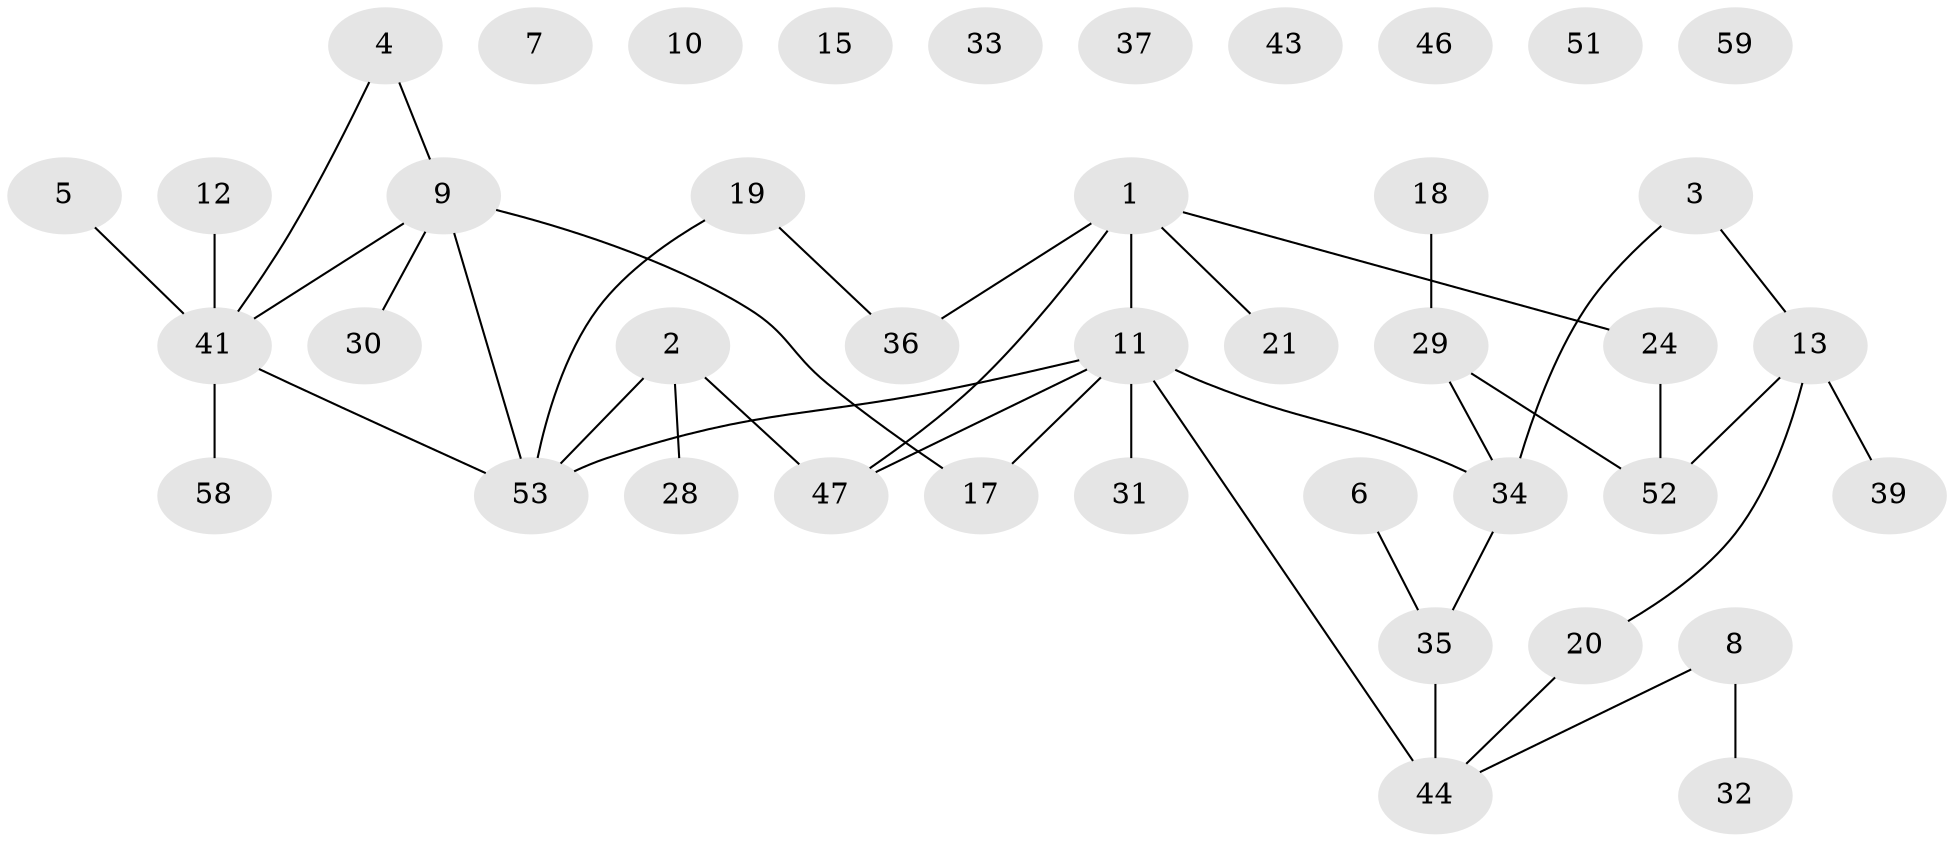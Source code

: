 // Generated by graph-tools (version 1.1) at 2025/23/03/03/25 07:23:24]
// undirected, 41 vertices, 41 edges
graph export_dot {
graph [start="1"]
  node [color=gray90,style=filled];
  1 [super="+27"];
  2 [super="+50"];
  3 [super="+16"];
  4;
  5 [super="+14"];
  6;
  7;
  8 [super="+23"];
  9 [super="+57"];
  10;
  11 [super="+22"];
  12 [super="+54"];
  13 [super="+26"];
  15;
  17 [super="+60"];
  18 [super="+25"];
  19;
  20 [super="+38"];
  21;
  24 [super="+55"];
  28;
  29 [super="+49"];
  30;
  31;
  32;
  33;
  34 [super="+42"];
  35 [super="+45"];
  36;
  37 [super="+40"];
  39 [super="+48"];
  41 [super="+62"];
  43;
  44 [super="+61"];
  46;
  47;
  51;
  52;
  53 [super="+56"];
  58;
  59;
  1 -- 21;
  1 -- 36;
  1 -- 47;
  1 -- 11;
  1 -- 24;
  2 -- 53;
  2 -- 28;
  2 -- 47;
  3 -- 34;
  3 -- 13;
  4 -- 9;
  4 -- 41;
  5 -- 41;
  6 -- 35;
  8 -- 44;
  8 -- 32;
  9 -- 30;
  9 -- 41;
  9 -- 53;
  9 -- 17;
  11 -- 47;
  11 -- 34;
  11 -- 53 [weight=2];
  11 -- 31;
  11 -- 44;
  11 -- 17;
  12 -- 41;
  13 -- 20;
  13 -- 52;
  13 -- 39;
  18 -- 29;
  19 -- 36;
  19 -- 53;
  20 -- 44;
  24 -- 52;
  29 -- 34;
  29 -- 52;
  34 -- 35;
  35 -- 44 [weight=2];
  41 -- 58;
  41 -- 53;
}
